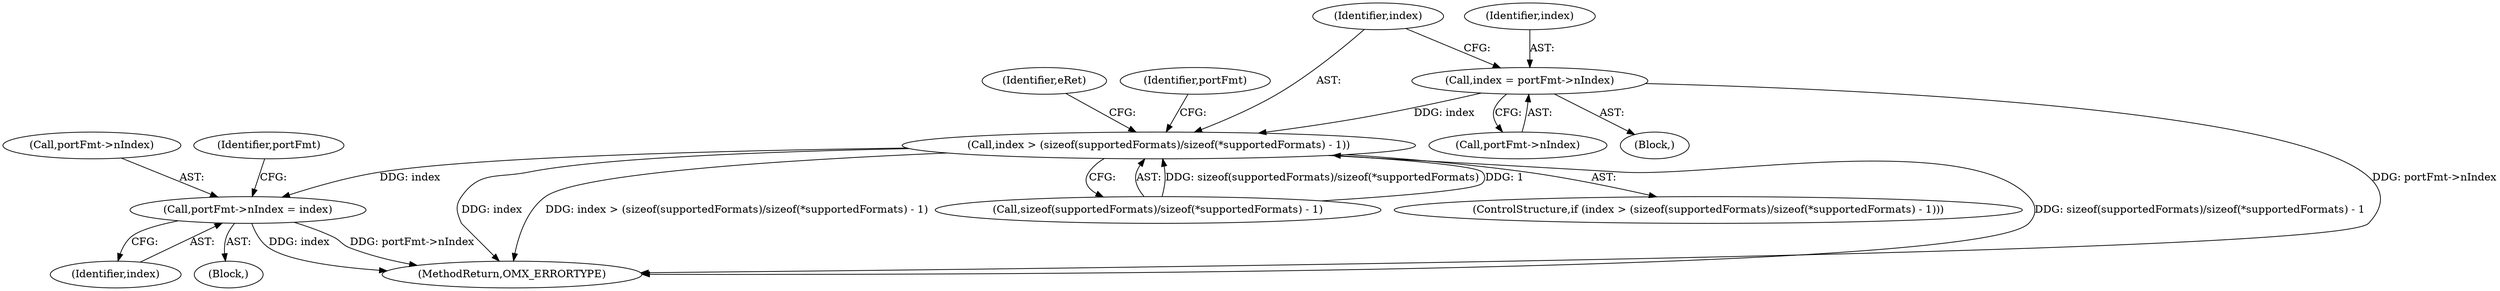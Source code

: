 digraph "0_Android_560ccdb509a7b86186fac0fce1b25bd9a3e6a6e8_5@pointer" {
"1000340" [label="(Call,index = portFmt->nIndex)"];
"1000347" [label="(Call,index > (sizeof(supportedFormats)/sizeof(*supportedFormats) - 1))"];
"1000368" [label="(Call,portFmt->nIndex = index)"];
"1000358" [label="(Identifier,eRet)"];
"1000372" [label="(Identifier,index)"];
"1000346" [label="(ControlStructure,if (index > (sizeof(supportedFormats)/sizeof(*supportedFormats) - 1)))"];
"1000338" [label="(Block,)"];
"1001444" [label="(MethodReturn,OMX_ERRORTYPE)"];
"1000340" [label="(Call,index = portFmt->nIndex)"];
"1000349" [label="(Call,sizeof(supportedFormats)/sizeof(*supportedFormats) - 1)"];
"1000342" [label="(Call,portFmt->nIndex)"];
"1000347" [label="(Call,index > (sizeof(supportedFormats)/sizeof(*supportedFormats) - 1))"];
"1000363" [label="(Identifier,portFmt)"];
"1000361" [label="(Block,)"];
"1000369" [label="(Call,portFmt->nIndex)"];
"1000375" [label="(Identifier,portFmt)"];
"1000348" [label="(Identifier,index)"];
"1000341" [label="(Identifier,index)"];
"1000368" [label="(Call,portFmt->nIndex = index)"];
"1000340" -> "1000338"  [label="AST: "];
"1000340" -> "1000342"  [label="CFG: "];
"1000341" -> "1000340"  [label="AST: "];
"1000342" -> "1000340"  [label="AST: "];
"1000348" -> "1000340"  [label="CFG: "];
"1000340" -> "1001444"  [label="DDG: portFmt->nIndex"];
"1000340" -> "1000347"  [label="DDG: index"];
"1000347" -> "1000346"  [label="AST: "];
"1000347" -> "1000349"  [label="CFG: "];
"1000348" -> "1000347"  [label="AST: "];
"1000349" -> "1000347"  [label="AST: "];
"1000358" -> "1000347"  [label="CFG: "];
"1000363" -> "1000347"  [label="CFG: "];
"1000347" -> "1001444"  [label="DDG: sizeof(supportedFormats)/sizeof(*supportedFormats) - 1"];
"1000347" -> "1001444"  [label="DDG: index"];
"1000347" -> "1001444"  [label="DDG: index > (sizeof(supportedFormats)/sizeof(*supportedFormats) - 1)"];
"1000349" -> "1000347"  [label="DDG: sizeof(supportedFormats)/sizeof(*supportedFormats)"];
"1000349" -> "1000347"  [label="DDG: 1"];
"1000347" -> "1000368"  [label="DDG: index"];
"1000368" -> "1000361"  [label="AST: "];
"1000368" -> "1000372"  [label="CFG: "];
"1000369" -> "1000368"  [label="AST: "];
"1000372" -> "1000368"  [label="AST: "];
"1000375" -> "1000368"  [label="CFG: "];
"1000368" -> "1001444"  [label="DDG: portFmt->nIndex"];
"1000368" -> "1001444"  [label="DDG: index"];
}
